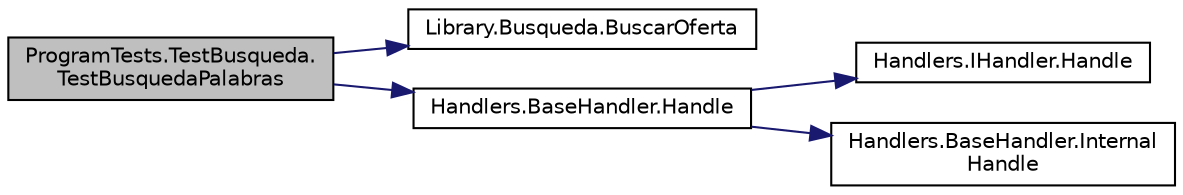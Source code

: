 digraph "ProgramTests.TestBusqueda.TestBusquedaPalabras"
{
 // INTERACTIVE_SVG=YES
 // LATEX_PDF_SIZE
  edge [fontname="Helvetica",fontsize="10",labelfontname="Helvetica",labelfontsize="10"];
  node [fontname="Helvetica",fontsize="10",shape=record];
  rankdir="LR";
  Node1 [label="ProgramTests.TestBusqueda.\lTestBusquedaPalabras",height=0.2,width=0.4,color="black", fillcolor="grey75", style="filled", fontcolor="black",tooltip="Este test prueba la busqueda por palabras clave."];
  Node1 -> Node2 [color="midnightblue",fontsize="10",style="solid",fontname="Helvetica"];
  Node2 [label="Library.Busqueda.BuscarOferta",height=0.2,width=0.4,color="black", fillcolor="white", style="filled",URL="$classLibrary_1_1Busqueda.html#abf75d4c612f608449c7abf723020cd92",tooltip="La función para buscar ofertas reciben un string con las palabras a buscar y revisa cada oferta para ..."];
  Node1 -> Node3 [color="midnightblue",fontsize="10",style="solid",fontname="Helvetica"];
  Node3 [label="Handlers.BaseHandler.Handle",height=0.2,width=0.4,color="black", fillcolor="white", style="filled",URL="$classHandlers_1_1BaseHandler.html#af57875ebe4cc0deb8a06ae86cbb89817",tooltip="Procesa el mensaje o la pasa al siguiente \"handler\" si existe."];
  Node3 -> Node4 [color="midnightblue",fontsize="10",style="solid",fontname="Helvetica"];
  Node4 [label="Handlers.IHandler.Handle",height=0.2,width=0.4,color="black", fillcolor="white", style="filled",URL="$interfaceHandlers_1_1IHandler.html#a541a3c9f352c8760d85fdb620f3653a8",tooltip="Procesa el mensaje o la pasa al siguiente \"handler\" si existe."];
  Node3 -> Node5 [color="midnightblue",fontsize="10",style="solid",fontname="Helvetica"];
  Node5 [label="Handlers.BaseHandler.Internal\lHandle",height=0.2,width=0.4,color="black", fillcolor="white", style="filled",URL="$classHandlers_1_1BaseHandler.html#ab8eb809015c82d9e7b788d13597a1b2b",tooltip="Este método debe ser sobreescrito por las clases sucesores. La clase sucesora procesa el mensaje y re..."];
}
